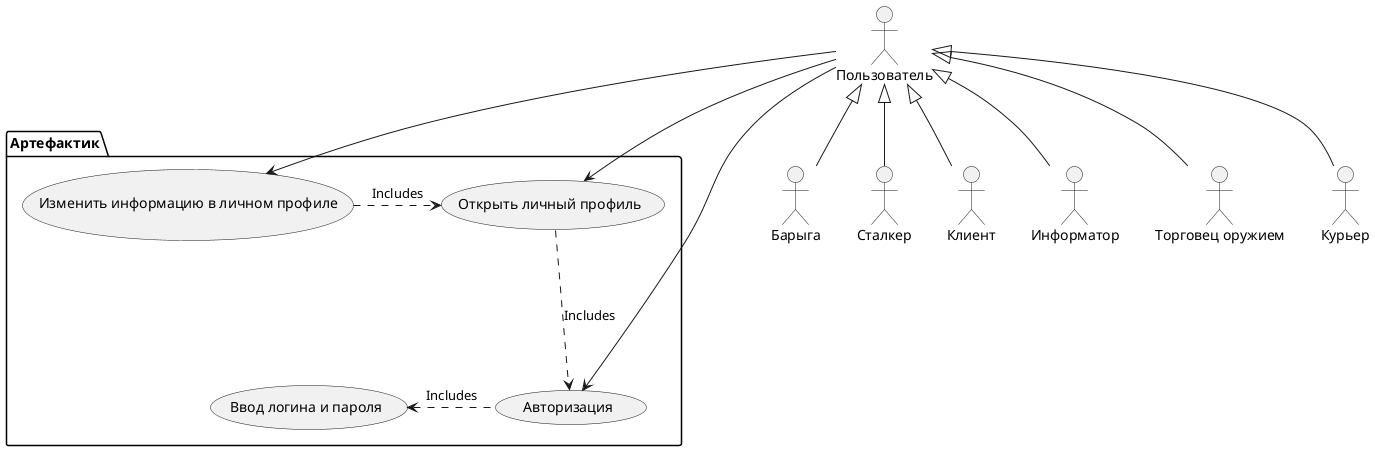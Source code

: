 @startuml
actor Барыга as Sidor
actor Сталкер as Stalker
actor Клиент as Client
actor Информатор as Informator
actor "Торговец оружием" as GunSeller
actor Курьер as Courier
actor Пользователь as User

User<|-- Sidor
User<|-- Stalker
User<|-- Client
User<|-- Informator
User<|-- GunSeller
User<|-- Courier


package Артефактик {

    usecase "Изменить информацию в личном профиле" as UpdateProfile
    
    usecase "Открыть личный профиль" as OpenProfile

    usecase "Авторизация" as Login

    usecase "Ввод логина и пароля" as LoginInput

    UpdateProfile .> OpenProfile: Includes
    OpenProfile .-down-> Login: Includes
    Login .-left-> LoginInput: Includes

}

User --> UpdateProfile
User --> OpenProfile
User --> Login


@enduml